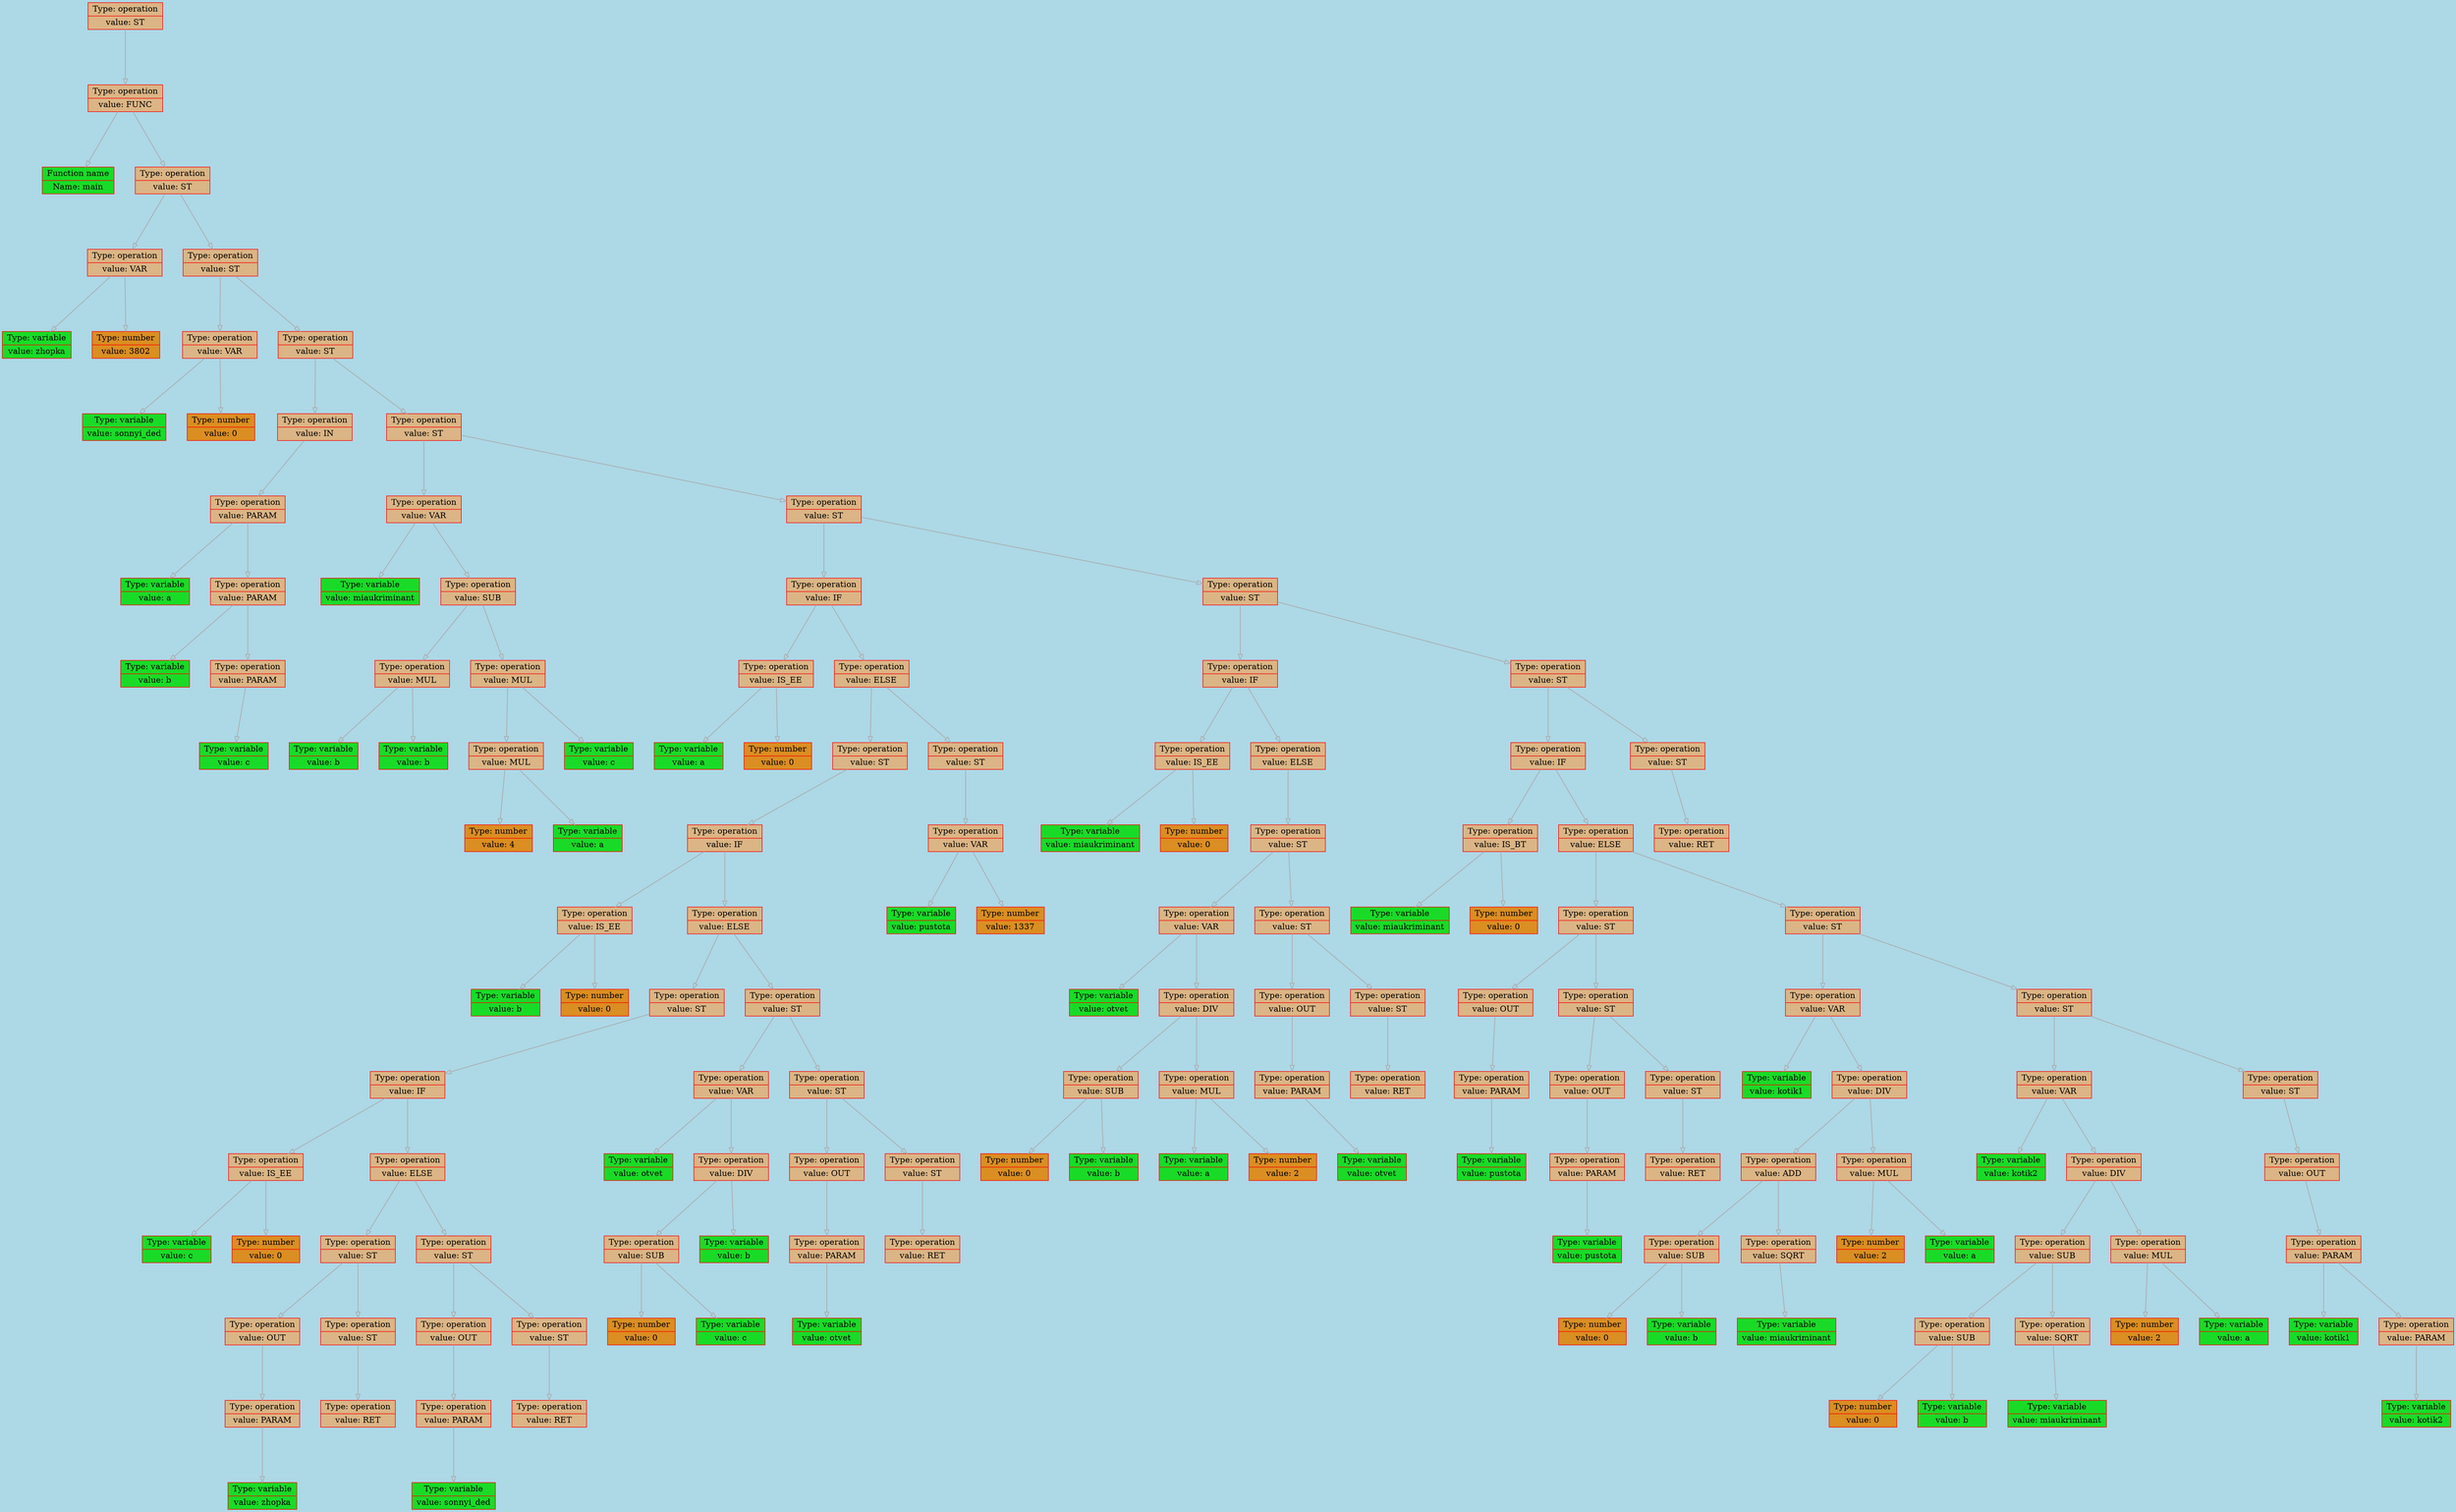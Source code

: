 
    digraph g {
        bgcolor="lightblue";
        dpi      = 200;
        fontname = "Comic Sans MS";
        fontsize = 20;
        rankdir   =  TB;
        edge [color = darkgrey, arrowhead = onormal, arrowsize = 1, penwidth = 1.2]
        graph[fillcolor = lightgreen, ranksep = 1.3, nodesep = 0.5,
        style = "rounded, filled",color = green, penwidth = 2]

    Node000002e5dfef3940[shape=record, width=0.2, style="filled", color="red", fillcolor="#DBB585",label=" {Type: operation | value: ST}"] 
 
Node000002e5dfef3b20[shape=record, width=0.2, style="filled", color="red", fillcolor="#DBB585",label=" {Type: operation | value: FUNC}"] 
 
Node000002e5dfeecc50[shape=record, width=0.2, style="filled", color="red", fillcolor="#19DB27",label=" {Function name |Name: main}"] 
 
Node000002e5dfef3df0[shape=record, width=0.2, style="filled", color="red", fillcolor="#DBB585",label=" {Type: operation | value: ST}"] 
 
Node000002e5dfeeccb0[shape=record, width=0.2, style="filled", color="red", fillcolor="#DBB585",label=" {Type: operation | value: VAR}"] 
 
Node000002e5dfeecc80[shape=record, width=0.2, style="filled", color="red", fillcolor="#19DB27",label=" {Type: variable | value: zhopka}"] 
 
Node000002e5dfeecb90[shape=record, width=0.2, style="filled", color="red", fillcolor="#DB8E21",label=" {Type: number | value: 3802}"] 
 
Node000002e5dfef3c10[shape=record, width=0.2, style="filled", color="red", fillcolor="#DBB585",label=" {Type: operation | value: ST}"] 
 
Node000002e5dfeece60[shape=record, width=0.2, style="filled", color="red", fillcolor="#DBB585",label=" {Type: operation | value: VAR}"] 
 
Node000002e5dfeecd70[shape=record, width=0.2, style="filled", color="red", fillcolor="#19DB27",label=" {Type: variable | value: sonnyi_ded}"] 
 
Node000002e5dfeece30[shape=record, width=0.2, style="filled", color="red", fillcolor="#DB8E21",label=" {Type: number | value: 0}"] 
 
Node000002e5dfef3910[shape=record, width=0.2, style="filled", color="red", fillcolor="#DBB585",label=" {Type: operation | value: ST}"] 
 
Node000002e5dfee7a10[shape=record, width=0.2, style="filled", color="red", fillcolor="#DBB585",label=" {Type: operation | value: IN}"] 
 
Node000002e5dfee7890[shape=record, width=0.2, style="filled", color="red", fillcolor="#DBB585",label=" {Type: operation | value: PARAM}"] 
 
Node000002e5dfee7bf0[shape=record, width=0.2, style="filled", color="red", fillcolor="#19DB27",label=" {Type: variable | value: a}"] 
 
Node000002e5dfee76e0[shape=record, width=0.2, style="filled", color="red", fillcolor="#DBB585",label=" {Type: operation | value: PARAM}"] 
 
Node000002e5dfee7b30[shape=record, width=0.2, style="filled", color="red", fillcolor="#19DB27",label=" {Type: variable | value: b}"] 
 
Node000002e5dfee7b00[shape=record, width=0.2, style="filled", color="red", fillcolor="#DBB585",label=" {Type: operation | value: PARAM}"] 
 
Node000002e5dfee7c50[shape=record, width=0.2, style="filled", color="red", fillcolor="#19DB27",label=" {Type: variable | value: c}"] 
 
Node000002e5dfef3e50[shape=record, width=0.2, style="filled", color="red", fillcolor="#DBB585",label=" {Type: operation | value: ST}"] 
 
Node000002e5dfee7860[shape=record, width=0.2, style="filled", color="red", fillcolor="#DBB585",label=" {Type: operation | value: VAR}"] 
 
Node000002e5dfee79b0[shape=record, width=0.2, style="filled", color="red", fillcolor="#19DB27",label=" {Type: variable | value: miaukriminant}"] 
 
Node000002e5dfee7d70[shape=record, width=0.2, style="filled", color="red", fillcolor="#DBB585",label=" {Type: operation | value: SUB}"] 
 
Node000002e5dfee78f0[shape=record, width=0.2, style="filled", color="red", fillcolor="#DBB585",label=" {Type: operation | value: MUL}"] 
 
Node000002e5dfee7a40[shape=record, width=0.2, style="filled", color="red", fillcolor="#19DB27",label=" {Type: variable | value: b}"] 
 
Node000002e5dfee7b60[shape=record, width=0.2, style="filled", color="red", fillcolor="#19DB27",label=" {Type: variable | value: b}"] 
 
Node000002e5dfee7b90[shape=record, width=0.2, style="filled", color="red", fillcolor="#DBB585",label=" {Type: operation | value: MUL}"] 
 
Node000002e5dfee76b0[shape=record, width=0.2, style="filled", color="red", fillcolor="#DBB585",label=" {Type: operation | value: MUL}"] 
 
Node000002e5dfee7e00[shape=record, width=0.2, style="filled", color="red", fillcolor="#DB8E21",label=" {Type: number | value: 4}"] 
 
Node000002e5dfee7710[shape=record, width=0.2, style="filled", color="red", fillcolor="#19DB27",label=" {Type: variable | value: a}"] 
 
Node000002e5dfee7800[shape=record, width=0.2, style="filled", color="red", fillcolor="#19DB27",label=" {Type: variable | value: c}"] 
 
Node000002e5dfef3f10[shape=record, width=0.2, style="filled", color="red", fillcolor="#DBB585",label=" {Type: operation | value: ST}"] 
 
Node000002e5dfef2bf0[shape=record, width=0.2, style="filled", color="red", fillcolor="#DBB585",label=" {Type: operation | value: IF}"] 
 
Node000002e5dfee7ad0[shape=record, width=0.2, style="filled", color="red", fillcolor="#DBB585",label=" {Type: operation | value: IS_EE}"] 
 
Node000002e5dfee7da0[shape=record, width=0.2, style="filled", color="red", fillcolor="#19DB27",label=" {Type: variable | value: a}"] 
 
Node000002e5dfee79e0[shape=record, width=0.2, style="filled", color="red", fillcolor="#DB8E21",label=" {Type: number | value: 0}"] 
 
Node000002e5dfef2c50[shape=record, width=0.2, style="filled", color="red", fillcolor="#DBB585",label=" {Type: operation | value: ELSE}"] 
 
Node000002e5dfef2ec0[shape=record, width=0.2, style="filled", color="red", fillcolor="#DBB585",label=" {Type: operation | value: ST}"] 
 
Node000002e5dfef2a70[shape=record, width=0.2, style="filled", color="red", fillcolor="#DBB585",label=" {Type: operation | value: IF}"] 
 
Node000002e5dfee7740[shape=record, width=0.2, style="filled", color="red", fillcolor="#DBB585",label=" {Type: operation | value: IS_EE}"] 
 
Node000002e5dfee7cb0[shape=record, width=0.2, style="filled", color="red", fillcolor="#19DB27",label=" {Type: variable | value: b}"] 
 
Node000002e5dfee7950[shape=record, width=0.2, style="filled", color="red", fillcolor="#DB8E21",label=" {Type: number | value: 0}"] 
 
Node000002e5dfef2950[shape=record, width=0.2, style="filled", color="red", fillcolor="#DBB585",label=" {Type: operation | value: ELSE}"] 
 
Node000002e5dfef29e0[shape=record, width=0.2, style="filled", color="red", fillcolor="#DBB585",label=" {Type: operation | value: ST}"] 
 
Node000002e5dfee7bc0[shape=record, width=0.2, style="filled", color="red", fillcolor="#DBB585",label=" {Type: operation | value: IF}"] 
 
Node000002e5dfee7c20[shape=record, width=0.2, style="filled", color="red", fillcolor="#DBB585",label=" {Type: operation | value: IS_EE}"] 
 
Node000002e5dfee78c0[shape=record, width=0.2, style="filled", color="red", fillcolor="#19DB27",label=" {Type: variable | value: c}"] 
 
Node000002e5dfee7770[shape=record, width=0.2, style="filled", color="red", fillcolor="#DB8E21",label=" {Type: number | value: 0}"] 
 
Node000002e5dfee7aa0[shape=record, width=0.2, style="filled", color="red", fillcolor="#DBB585",label=" {Type: operation | value: ELSE}"] 
 
Node000002e5dfee7dd0[shape=record, width=0.2, style="filled", color="red", fillcolor="#DBB585",label=" {Type: operation | value: ST}"] 
 
Node000002e5dfee7c80[shape=record, width=0.2, style="filled", color="red", fillcolor="#DBB585",label=" {Type: operation | value: OUT}"] 
 
Node000002e5dfee7d10[shape=record, width=0.2, style="filled", color="red", fillcolor="#DBB585",label=" {Type: operation | value: PARAM}"] 
 
Node000002e5dfee7980[shape=record, width=0.2, style="filled", color="red", fillcolor="#19DB27",label=" {Type: variable | value: zhopka}"] 
 
Node000002e5dfee7d40[shape=record, width=0.2, style="filled", color="red", fillcolor="#DBB585",label=" {Type: operation | value: ST}"] 
 
Node000002e5dfee7ce0[shape=record, width=0.2, style="filled", color="red", fillcolor="#DBB585",label=" {Type: operation | value: RET}"] 
 
Node000002e5dfee7a70[shape=record, width=0.2, style="filled", color="red", fillcolor="#DBB585",label=" {Type: operation | value: ST}"] 
 
Node000002e5dfee7830[shape=record, width=0.2, style="filled", color="red", fillcolor="#DBB585",label=" {Type: operation | value: OUT}"] 
 
Node000002e5dfee77d0[shape=record, width=0.2, style="filled", color="red", fillcolor="#DBB585",label=" {Type: operation | value: PARAM}"] 
 
Node000002e5dfee7680[shape=record, width=0.2, style="filled", color="red", fillcolor="#19DB27",label=" {Type: variable | value: sonnyi_ded}"] 
 
Node000002e5dfee7920[shape=record, width=0.2, style="filled", color="red", fillcolor="#DBB585",label=" {Type: operation | value: ST}"] 
 
Node000002e5dfee77a0[shape=record, width=0.2, style="filled", color="red", fillcolor="#DBB585",label=" {Type: operation | value: RET}"] 
 
Node000002e5dfef2c20[shape=record, width=0.2, style="filled", color="red", fillcolor="#DBB585",label=" {Type: operation | value: ST}"] 
 
Node000002e5dfef2f50[shape=record, width=0.2, style="filled", color="red", fillcolor="#DBB585",label=" {Type: operation | value: VAR}"] 
 
Node000002e5dfef2980[shape=record, width=0.2, style="filled", color="red", fillcolor="#19DB27",label=" {Type: variable | value: otvet}"] 
 
Node000002e5dfef2f20[shape=record, width=0.2, style="filled", color="red", fillcolor="#DBB585",label=" {Type: operation | value: DIV}"] 
 
Node000002e5dfef2b00[shape=record, width=0.2, style="filled", color="red", fillcolor="#DBB585",label=" {Type: operation | value: SUB}"] 
 
Node000002e5dfef2dd0[shape=record, width=0.2, style="filled", color="red", fillcolor="#DB8E21",label=" {Type: number | value: 0}"] 
 
Node000002e5dfef2e90[shape=record, width=0.2, style="filled", color="red", fillcolor="#19DB27",label=" {Type: variable | value: c}"] 
 
Node000002e5dfef2ef0[shape=record, width=0.2, style="filled", color="red", fillcolor="#19DB27",label=" {Type: variable | value: b}"] 
 
Node000002e5dfef2d70[shape=record, width=0.2, style="filled", color="red", fillcolor="#DBB585",label=" {Type: operation | value: ST}"] 
 
Node000002e5dfef2c80[shape=record, width=0.2, style="filled", color="red", fillcolor="#DBB585",label=" {Type: operation | value: OUT}"] 
 
Node000002e5dfef2fe0[shape=record, width=0.2, style="filled", color="red", fillcolor="#DBB585",label=" {Type: operation | value: PARAM}"] 
 
Node000002e5dfef2e00[shape=record, width=0.2, style="filled", color="red", fillcolor="#19DB27",label=" {Type: variable | value: otvet}"] 
 
Node000002e5dfef2e30[shape=record, width=0.2, style="filled", color="red", fillcolor="#DBB585",label=" {Type: operation | value: ST}"] 
 
Node000002e5dfef2d40[shape=record, width=0.2, style="filled", color="red", fillcolor="#DBB585",label=" {Type: operation | value: RET}"] 
 
Node000002e5dfef2aa0[shape=record, width=0.2, style="filled", color="red", fillcolor="#DBB585",label=" {Type: operation | value: ST}"] 
 
Node000002e5dfef2e60[shape=record, width=0.2, style="filled", color="red", fillcolor="#DBB585",label=" {Type: operation | value: VAR}"] 
 
Node000002e5dfef29b0[shape=record, width=0.2, style="filled", color="red", fillcolor="#19DB27",label=" {Type: variable | value: pustota}"] 
 
Node000002e5dfef2a40[shape=record, width=0.2, style="filled", color="red", fillcolor="#DB8E21",label=" {Type: number | value: 1337}"] 
 
Node000002e5dfef3dc0[shape=record, width=0.2, style="filled", color="red", fillcolor="#DBB585",label=" {Type: operation | value: ST}"] 
 
Node000002e5dfef34f0[shape=record, width=0.2, style="filled", color="red", fillcolor="#DBB585",label=" {Type: operation | value: IF}"] 
 
Node000002e5dfef3040[shape=record, width=0.2, style="filled", color="red", fillcolor="#DBB585",label=" {Type: operation | value: IS_EE}"] 
 
Node000002e5dfef2ad0[shape=record, width=0.2, style="filled", color="red", fillcolor="#19DB27",label=" {Type: variable | value: miaukriminant}"] 
 
Node000002e5dfef3010[shape=record, width=0.2, style="filled", color="red", fillcolor="#DB8E21",label=" {Type: number | value: 0}"] 
 
Node000002e5dfef3790[shape=record, width=0.2, style="filled", color="red", fillcolor="#DBB585",label=" {Type: operation | value: ELSE}"] 
 
Node000002e5dfef36d0[shape=record, width=0.2, style="filled", color="red", fillcolor="#DBB585",label=" {Type: operation | value: ST}"] 
 
Node000002e5dfef2fb0[shape=record, width=0.2, style="filled", color="red", fillcolor="#DBB585",label=" {Type: operation | value: VAR}"] 
 
Node000002e5dfef2f80[shape=record, width=0.2, style="filled", color="red", fillcolor="#19DB27",label=" {Type: variable | value: otvet}"] 
 
Node000002e5dfef2b60[shape=record, width=0.2, style="filled", color="red", fillcolor="#DBB585",label=" {Type: operation | value: DIV}"] 
 
Node000002e5dfef2cb0[shape=record, width=0.2, style="filled", color="red", fillcolor="#DBB585",label=" {Type: operation | value: SUB}"] 
 
Node000002e5dfef2b30[shape=record, width=0.2, style="filled", color="red", fillcolor="#DB8E21",label=" {Type: number | value: 0}"] 
 
Node000002e5dfef2bc0[shape=record, width=0.2, style="filled", color="red", fillcolor="#19DB27",label=" {Type: variable | value: b}"] 
 
Node000002e5dfef2ce0[shape=record, width=0.2, style="filled", color="red", fillcolor="#DBB585",label=" {Type: operation | value: MUL}"] 
 
Node000002e5dfef2da0[shape=record, width=0.2, style="filled", color="red", fillcolor="#19DB27",label=" {Type: variable | value: a}"] 
 
Node000002e5dfef2a10[shape=record, width=0.2, style="filled", color="red", fillcolor="#DB8E21",label=" {Type: number | value: 2}"] 
 
Node000002e5dfef31f0[shape=record, width=0.2, style="filled", color="red", fillcolor="#DBB585",label=" {Type: operation | value: ST}"] 
 
Node000002e5dfef3070[shape=record, width=0.2, style="filled", color="red", fillcolor="#DBB585",label=" {Type: operation | value: OUT}"] 
 
Node000002e5dfef2d10[shape=record, width=0.2, style="filled", color="red", fillcolor="#DBB585",label=" {Type: operation | value: PARAM}"] 
 
Node000002e5dfef2b90[shape=record, width=0.2, style="filled", color="red", fillcolor="#19DB27",label=" {Type: variable | value: otvet}"] 
 
Node000002e5dfef2920[shape=record, width=0.2, style="filled", color="red", fillcolor="#DBB585",label=" {Type: operation | value: ST}"] 
 
Node000002e5dfef28f0[shape=record, width=0.2, style="filled", color="red", fillcolor="#DBB585",label=" {Type: operation | value: RET}"] 
 
Node000002e5dfef3af0[shape=record, width=0.2, style="filled", color="red", fillcolor="#DBB585",label=" {Type: operation | value: ST}"] 
 
Node000002e5dfef3d60[shape=record, width=0.2, style="filled", color="red", fillcolor="#DBB585",label=" {Type: operation | value: IF}"] 
 
Node000002e5dfef3820[shape=record, width=0.2, style="filled", color="red", fillcolor="#DBB585",label=" {Type: operation | value: IS_BT}"] 
 
Node000002e5dfef3880[shape=record, width=0.2, style="filled", color="red", fillcolor="#19DB27",label=" {Type: variable | value: miaukriminant}"] 
 
Node000002e5dfef3340[shape=record, width=0.2, style="filled", color="red", fillcolor="#DB8E21",label=" {Type: number | value: 0}"] 
 
Node000002e5dfef3d90[shape=record, width=0.2, style="filled", color="red", fillcolor="#DBB585",label=" {Type: operation | value: ELSE}"] 
 
Node000002e5dfef3460[shape=record, width=0.2, style="filled", color="red", fillcolor="#DBB585",label=" {Type: operation | value: ST}"] 
 
Node000002e5dfef3220[shape=record, width=0.2, style="filled", color="red", fillcolor="#DBB585",label=" {Type: operation | value: OUT}"] 
 
Node000002e5dfef3250[shape=record, width=0.2, style="filled", color="red", fillcolor="#DBB585",label=" {Type: operation | value: PARAM}"] 
 
Node000002e5dfef3400[shape=record, width=0.2, style="filled", color="red", fillcolor="#19DB27",label=" {Type: variable | value: pustota}"] 
 
Node000002e5dfef36a0[shape=record, width=0.2, style="filled", color="red", fillcolor="#DBB585",label=" {Type: operation | value: ST}"] 
 
Node000002e5dfef3490[shape=record, width=0.2, style="filled", color="red", fillcolor="#DBB585",label=" {Type: operation | value: OUT}"] 
 
Node000002e5dfef32b0[shape=record, width=0.2, style="filled", color="red", fillcolor="#DBB585",label=" {Type: operation | value: PARAM}"] 
 
Node000002e5dfef3670[shape=record, width=0.2, style="filled", color="red", fillcolor="#19DB27",label=" {Type: variable | value: pustota}"] 
 
Node000002e5dfef3100[shape=record, width=0.2, style="filled", color="red", fillcolor="#DBB585",label=" {Type: operation | value: ST}"] 
 
Node000002e5dfef3370[shape=record, width=0.2, style="filled", color="red", fillcolor="#DBB585",label=" {Type: operation | value: RET}"] 
 
Node000002e5dfef4000[shape=record, width=0.2, style="filled", color="red", fillcolor="#DBB585",label=" {Type: operation | value: ST}"] 
 
Node000002e5dfef3580[shape=record, width=0.2, style="filled", color="red", fillcolor="#DBB585",label=" {Type: operation | value: VAR}"] 
 
Node000002e5dfef3700[shape=record, width=0.2, style="filled", color="red", fillcolor="#19DB27",label=" {Type: variable | value: kotik1}"] 
 
Node000002e5dfef33d0[shape=record, width=0.2, style="filled", color="red", fillcolor="#DBB585",label=" {Type: operation | value: DIV}"] 
 
Node000002e5dfef3430[shape=record, width=0.2, style="filled", color="red", fillcolor="#DBB585",label=" {Type: operation | value: ADD}"] 
 
Node000002e5dfef32e0[shape=record, width=0.2, style="filled", color="red", fillcolor="#DBB585",label=" {Type: operation | value: SUB}"] 
 
Node000002e5dfef34c0[shape=record, width=0.2, style="filled", color="red", fillcolor="#DB8E21",label=" {Type: number | value: 0}"] 
 
Node000002e5dfef33a0[shape=record, width=0.2, style="filled", color="red", fillcolor="#19DB27",label=" {Type: variable | value: b}"] 
 
Node000002e5dfef3130[shape=record, width=0.2, style="filled", color="red", fillcolor="#DBB585",label=" {Type: operation | value: SQRT}"] 
 
Node000002e5dfef37f0[shape=record, width=0.2, style="filled", color="red", fillcolor="#19DB27",label=" {Type: variable | value: miaukriminant}"] 
 
Node000002e5dfef3550[shape=record, width=0.2, style="filled", color="red", fillcolor="#DBB585",label=" {Type: operation | value: MUL}"] 
 
Node000002e5dfef3190[shape=record, width=0.2, style="filled", color="red", fillcolor="#DB8E21",label=" {Type: number | value: 2}"] 
 
Node000002e5dfef3520[shape=record, width=0.2, style="filled", color="red", fillcolor="#19DB27",label=" {Type: variable | value: a}"] 
 
Node000002e5dfef3a30[shape=record, width=0.2, style="filled", color="red", fillcolor="#DBB585",label=" {Type: operation | value: ST}"] 
 
Node000002e5dfef31c0[shape=record, width=0.2, style="filled", color="red", fillcolor="#DBB585",label=" {Type: operation | value: VAR}"] 
 
Node000002e5dfef3310[shape=record, width=0.2, style="filled", color="red", fillcolor="#19DB27",label=" {Type: variable | value: kotik2}"] 
 
Node000002e5dfef37c0[shape=record, width=0.2, style="filled", color="red", fillcolor="#DBB585",label=" {Type: operation | value: DIV}"] 
 
Node000002e5dfef3640[shape=record, width=0.2, style="filled", color="red", fillcolor="#DBB585",label=" {Type: operation | value: SUB}"] 
 
Node000002e5dfef3850[shape=record, width=0.2, style="filled", color="red", fillcolor="#DBB585",label=" {Type: operation | value: SUB}"] 
 
Node000002e5dfef35b0[shape=record, width=0.2, style="filled", color="red", fillcolor="#DB8E21",label=" {Type: number | value: 0}"] 
 
Node000002e5dfef35e0[shape=record, width=0.2, style="filled", color="red", fillcolor="#19DB27",label=" {Type: variable | value: b}"] 
 
Node000002e5dfef3610[shape=record, width=0.2, style="filled", color="red", fillcolor="#DBB585",label=" {Type: operation | value: SQRT}"] 
 
Node000002e5dfef3280[shape=record, width=0.2, style="filled", color="red", fillcolor="#19DB27",label=" {Type: variable | value: miaukriminant}"] 
 
Node000002e5dfef3760[shape=record, width=0.2, style="filled", color="red", fillcolor="#DBB585",label=" {Type: operation | value: MUL}"] 
 
Node000002e5dfef3730[shape=record, width=0.2, style="filled", color="red", fillcolor="#DB8E21",label=" {Type: number | value: 2}"] 
 
Node000002e5dfef3160[shape=record, width=0.2, style="filled", color="red", fillcolor="#19DB27",label=" {Type: variable | value: a}"] 
 
Node000002e5dfef3a60[shape=record, width=0.2, style="filled", color="red", fillcolor="#DBB585",label=" {Type: operation | value: ST}"] 
 
Node000002e5dfef3a00[shape=record, width=0.2, style="filled", color="red", fillcolor="#DBB585",label=" {Type: operation | value: OUT}"] 
 
Node000002e5dfef3a90[shape=record, width=0.2, style="filled", color="red", fillcolor="#DBB585",label=" {Type: operation | value: PARAM}"] 
 
Node000002e5dfef4030[shape=record, width=0.2, style="filled", color="red", fillcolor="#19DB27",label=" {Type: variable | value: kotik1}"] 
 
Node000002e5dfef4060[shape=record, width=0.2, style="filled", color="red", fillcolor="#DBB585",label=" {Type: operation | value: PARAM}"] 
 
Node000002e5dfef39a0[shape=record, width=0.2, style="filled", color="red", fillcolor="#19DB27",label=" {Type: variable | value: kotik2}"] 
 
Node000002e5dfef3ac0[shape=record, width=0.2, style="filled", color="red", fillcolor="#DBB585",label=" {Type: operation | value: ST}"] 
 
Node000002e5dfef4090[shape=record, width=0.2, style="filled", color="red", fillcolor="#DBB585",label=" {Type: operation | value: RET}"] 
 
Node000002e5dfef3940->Node000002e5dfef3b20
Node000002e5dfef3b20->Node000002e5dfeecc50
Node000002e5dfef3b20->Node000002e5dfef3df0
Node000002e5dfef3df0->Node000002e5dfeeccb0
Node000002e5dfeeccb0->Node000002e5dfeecc80
Node000002e5dfeeccb0->Node000002e5dfeecb90
Node000002e5dfef3df0->Node000002e5dfef3c10
Node000002e5dfef3c10->Node000002e5dfeece60
Node000002e5dfeece60->Node000002e5dfeecd70
Node000002e5dfeece60->Node000002e5dfeece30
Node000002e5dfef3c10->Node000002e5dfef3910
Node000002e5dfef3910->Node000002e5dfee7a10
Node000002e5dfee7a10->Node000002e5dfee7890
Node000002e5dfee7890->Node000002e5dfee7bf0
Node000002e5dfee7890->Node000002e5dfee76e0
Node000002e5dfee76e0->Node000002e5dfee7b30
Node000002e5dfee76e0->Node000002e5dfee7b00
Node000002e5dfee7b00->Node000002e5dfee7c50
Node000002e5dfef3910->Node000002e5dfef3e50
Node000002e5dfef3e50->Node000002e5dfee7860
Node000002e5dfee7860->Node000002e5dfee79b0
Node000002e5dfee7860->Node000002e5dfee7d70
Node000002e5dfee7d70->Node000002e5dfee78f0
Node000002e5dfee78f0->Node000002e5dfee7a40
Node000002e5dfee78f0->Node000002e5dfee7b60
Node000002e5dfee7d70->Node000002e5dfee7b90
Node000002e5dfee7b90->Node000002e5dfee76b0
Node000002e5dfee76b0->Node000002e5dfee7e00
Node000002e5dfee76b0->Node000002e5dfee7710
Node000002e5dfee7b90->Node000002e5dfee7800
Node000002e5dfef3e50->Node000002e5dfef3f10
Node000002e5dfef3f10->Node000002e5dfef2bf0
Node000002e5dfef2bf0->Node000002e5dfee7ad0
Node000002e5dfee7ad0->Node000002e5dfee7da0
Node000002e5dfee7ad0->Node000002e5dfee79e0
Node000002e5dfef2bf0->Node000002e5dfef2c50
Node000002e5dfef2c50->Node000002e5dfef2ec0
Node000002e5dfef2ec0->Node000002e5dfef2a70
Node000002e5dfef2a70->Node000002e5dfee7740
Node000002e5dfee7740->Node000002e5dfee7cb0
Node000002e5dfee7740->Node000002e5dfee7950
Node000002e5dfef2a70->Node000002e5dfef2950
Node000002e5dfef2950->Node000002e5dfef29e0
Node000002e5dfef29e0->Node000002e5dfee7bc0
Node000002e5dfee7bc0->Node000002e5dfee7c20
Node000002e5dfee7c20->Node000002e5dfee78c0
Node000002e5dfee7c20->Node000002e5dfee7770
Node000002e5dfee7bc0->Node000002e5dfee7aa0
Node000002e5dfee7aa0->Node000002e5dfee7dd0
Node000002e5dfee7dd0->Node000002e5dfee7c80
Node000002e5dfee7c80->Node000002e5dfee7d10
Node000002e5dfee7d10->Node000002e5dfee7980
Node000002e5dfee7dd0->Node000002e5dfee7d40
Node000002e5dfee7d40->Node000002e5dfee7ce0
Node000002e5dfee7aa0->Node000002e5dfee7a70
Node000002e5dfee7a70->Node000002e5dfee7830
Node000002e5dfee7830->Node000002e5dfee77d0
Node000002e5dfee77d0->Node000002e5dfee7680
Node000002e5dfee7a70->Node000002e5dfee7920
Node000002e5dfee7920->Node000002e5dfee77a0
Node000002e5dfef2950->Node000002e5dfef2c20
Node000002e5dfef2c20->Node000002e5dfef2f50
Node000002e5dfef2f50->Node000002e5dfef2980
Node000002e5dfef2f50->Node000002e5dfef2f20
Node000002e5dfef2f20->Node000002e5dfef2b00
Node000002e5dfef2b00->Node000002e5dfef2dd0
Node000002e5dfef2b00->Node000002e5dfef2e90
Node000002e5dfef2f20->Node000002e5dfef2ef0
Node000002e5dfef2c20->Node000002e5dfef2d70
Node000002e5dfef2d70->Node000002e5dfef2c80
Node000002e5dfef2c80->Node000002e5dfef2fe0
Node000002e5dfef2fe0->Node000002e5dfef2e00
Node000002e5dfef2d70->Node000002e5dfef2e30
Node000002e5dfef2e30->Node000002e5dfef2d40
Node000002e5dfef2c50->Node000002e5dfef2aa0
Node000002e5dfef2aa0->Node000002e5dfef2e60
Node000002e5dfef2e60->Node000002e5dfef29b0
Node000002e5dfef2e60->Node000002e5dfef2a40
Node000002e5dfef3f10->Node000002e5dfef3dc0
Node000002e5dfef3dc0->Node000002e5dfef34f0
Node000002e5dfef34f0->Node000002e5dfef3040
Node000002e5dfef3040->Node000002e5dfef2ad0
Node000002e5dfef3040->Node000002e5dfef3010
Node000002e5dfef34f0->Node000002e5dfef3790
Node000002e5dfef3790->Node000002e5dfef36d0
Node000002e5dfef36d0->Node000002e5dfef2fb0
Node000002e5dfef2fb0->Node000002e5dfef2f80
Node000002e5dfef2fb0->Node000002e5dfef2b60
Node000002e5dfef2b60->Node000002e5dfef2cb0
Node000002e5dfef2cb0->Node000002e5dfef2b30
Node000002e5dfef2cb0->Node000002e5dfef2bc0
Node000002e5dfef2b60->Node000002e5dfef2ce0
Node000002e5dfef2ce0->Node000002e5dfef2da0
Node000002e5dfef2ce0->Node000002e5dfef2a10
Node000002e5dfef36d0->Node000002e5dfef31f0
Node000002e5dfef31f0->Node000002e5dfef3070
Node000002e5dfef3070->Node000002e5dfef2d10
Node000002e5dfef2d10->Node000002e5dfef2b90
Node000002e5dfef31f0->Node000002e5dfef2920
Node000002e5dfef2920->Node000002e5dfef28f0
Node000002e5dfef3dc0->Node000002e5dfef3af0
Node000002e5dfef3af0->Node000002e5dfef3d60
Node000002e5dfef3d60->Node000002e5dfef3820
Node000002e5dfef3820->Node000002e5dfef3880
Node000002e5dfef3820->Node000002e5dfef3340
Node000002e5dfef3d60->Node000002e5dfef3d90
Node000002e5dfef3d90->Node000002e5dfef3460
Node000002e5dfef3460->Node000002e5dfef3220
Node000002e5dfef3220->Node000002e5dfef3250
Node000002e5dfef3250->Node000002e5dfef3400
Node000002e5dfef3460->Node000002e5dfef36a0
Node000002e5dfef36a0->Node000002e5dfef3490
Node000002e5dfef3490->Node000002e5dfef32b0
Node000002e5dfef32b0->Node000002e5dfef3670
Node000002e5dfef36a0->Node000002e5dfef3100
Node000002e5dfef3100->Node000002e5dfef3370
Node000002e5dfef3d90->Node000002e5dfef4000
Node000002e5dfef4000->Node000002e5dfef3580
Node000002e5dfef3580->Node000002e5dfef3700
Node000002e5dfef3580->Node000002e5dfef33d0
Node000002e5dfef33d0->Node000002e5dfef3430
Node000002e5dfef3430->Node000002e5dfef32e0
Node000002e5dfef32e0->Node000002e5dfef34c0
Node000002e5dfef32e0->Node000002e5dfef33a0
Node000002e5dfef3430->Node000002e5dfef3130
Node000002e5dfef3130->Node000002e5dfef37f0
Node000002e5dfef33d0->Node000002e5dfef3550
Node000002e5dfef3550->Node000002e5dfef3190
Node000002e5dfef3550->Node000002e5dfef3520
Node000002e5dfef4000->Node000002e5dfef3a30
Node000002e5dfef3a30->Node000002e5dfef31c0
Node000002e5dfef31c0->Node000002e5dfef3310
Node000002e5dfef31c0->Node000002e5dfef37c0
Node000002e5dfef37c0->Node000002e5dfef3640
Node000002e5dfef3640->Node000002e5dfef3850
Node000002e5dfef3850->Node000002e5dfef35b0
Node000002e5dfef3850->Node000002e5dfef35e0
Node000002e5dfef3640->Node000002e5dfef3610
Node000002e5dfef3610->Node000002e5dfef3280
Node000002e5dfef37c0->Node000002e5dfef3760
Node000002e5dfef3760->Node000002e5dfef3730
Node000002e5dfef3760->Node000002e5dfef3160
Node000002e5dfef3a30->Node000002e5dfef3a60
Node000002e5dfef3a60->Node000002e5dfef3a00
Node000002e5dfef3a00->Node000002e5dfef3a90
Node000002e5dfef3a90->Node000002e5dfef4030
Node000002e5dfef3a90->Node000002e5dfef4060
Node000002e5dfef4060->Node000002e5dfef39a0
Node000002e5dfef3af0->Node000002e5dfef3ac0
Node000002e5dfef3ac0->Node000002e5dfef4090
}
